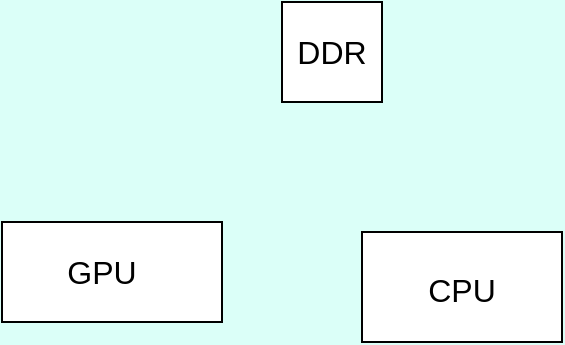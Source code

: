 <mxfile version="21.7.4" type="github">
  <diagram name="第 1 页" id="zDoD1VxTZK8emkWLil0x">
    <mxGraphModel dx="689" dy="666" grid="1" gridSize="10" guides="1" tooltips="1" connect="1" arrows="1" fold="1" page="0" pageScale="1" pageWidth="827" pageHeight="1169" background="#DBFFF8" math="0" shadow="0">
      <root>
        <mxCell id="0" />
        <mxCell id="1" parent="0" />
        <mxCell id="PLgaerBLTl00fQ9iCSNM-1" value="" style="rounded=0;whiteSpace=wrap;html=1;fontSize=16;" vertex="1" parent="1">
          <mxGeometry x="70" y="390" width="110" height="50" as="geometry" />
        </mxCell>
        <mxCell id="PLgaerBLTl00fQ9iCSNM-2" value="GPU" style="text;strokeColor=none;fillColor=none;html=1;align=center;verticalAlign=middle;whiteSpace=wrap;rounded=0;fontSize=16;" vertex="1" parent="1">
          <mxGeometry x="90" y="400" width="60" height="30" as="geometry" />
        </mxCell>
        <mxCell id="PLgaerBLTl00fQ9iCSNM-3" value="" style="rounded=0;whiteSpace=wrap;html=1;fontSize=16;" vertex="1" parent="1">
          <mxGeometry x="250" y="395" width="100" height="55" as="geometry" />
        </mxCell>
        <mxCell id="PLgaerBLTl00fQ9iCSNM-4" value="CPU" style="text;html=1;strokeColor=none;fillColor=none;align=center;verticalAlign=middle;whiteSpace=wrap;rounded=0;fontSize=16;" vertex="1" parent="1">
          <mxGeometry x="260" y="407.5" width="80" height="32.5" as="geometry" />
        </mxCell>
        <mxCell id="PLgaerBLTl00fQ9iCSNM-5" value="" style="whiteSpace=wrap;html=1;aspect=fixed;fontSize=16;" vertex="1" parent="1">
          <mxGeometry x="210" y="280" width="50" height="50" as="geometry" />
        </mxCell>
        <mxCell id="PLgaerBLTl00fQ9iCSNM-6" value="DDR" style="text;html=1;strokeColor=none;fillColor=none;align=center;verticalAlign=middle;whiteSpace=wrap;rounded=0;fontSize=16;" vertex="1" parent="1">
          <mxGeometry x="205" y="290" width="60" height="30" as="geometry" />
        </mxCell>
      </root>
    </mxGraphModel>
  </diagram>
</mxfile>
